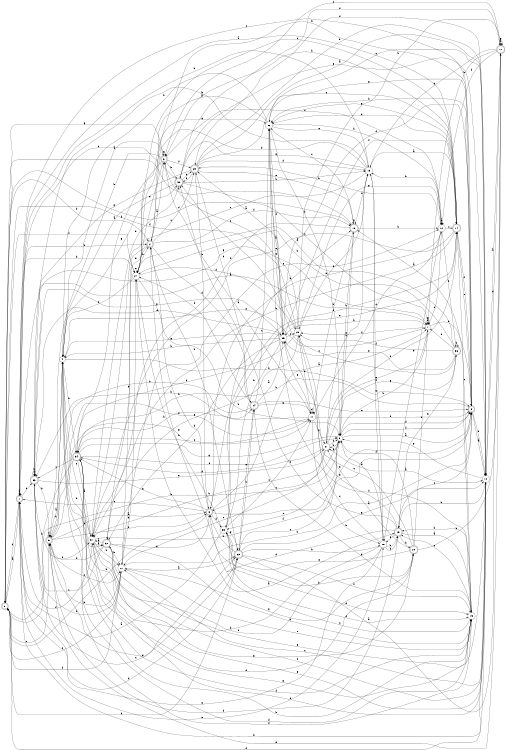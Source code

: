digraph n30_9 {
__start0 [label="" shape="none"];

rankdir=LR;
size="8,5";

s0 [style="rounded,filled", color="black", fillcolor="white" shape="doublecircle", label="0"];
s1 [style="rounded,filled", color="black", fillcolor="white" shape="doublecircle", label="1"];
s2 [style="rounded,filled", color="black", fillcolor="white" shape="doublecircle", label="2"];
s3 [style="rounded,filled", color="black", fillcolor="white" shape="doublecircle", label="3"];
s4 [style="filled", color="black", fillcolor="white" shape="circle", label="4"];
s5 [style="rounded,filled", color="black", fillcolor="white" shape="doublecircle", label="5"];
s6 [style="rounded,filled", color="black", fillcolor="white" shape="doublecircle", label="6"];
s7 [style="filled", color="black", fillcolor="white" shape="circle", label="7"];
s8 [style="filled", color="black", fillcolor="white" shape="circle", label="8"];
s9 [style="rounded,filled", color="black", fillcolor="white" shape="doublecircle", label="9"];
s10 [style="filled", color="black", fillcolor="white" shape="circle", label="10"];
s11 [style="rounded,filled", color="black", fillcolor="white" shape="doublecircle", label="11"];
s12 [style="filled", color="black", fillcolor="white" shape="circle", label="12"];
s13 [style="filled", color="black", fillcolor="white" shape="circle", label="13"];
s14 [style="rounded,filled", color="black", fillcolor="white" shape="doublecircle", label="14"];
s15 [style="filled", color="black", fillcolor="white" shape="circle", label="15"];
s16 [style="rounded,filled", color="black", fillcolor="white" shape="doublecircle", label="16"];
s17 [style="filled", color="black", fillcolor="white" shape="circle", label="17"];
s18 [style="filled", color="black", fillcolor="white" shape="circle", label="18"];
s19 [style="rounded,filled", color="black", fillcolor="white" shape="doublecircle", label="19"];
s20 [style="rounded,filled", color="black", fillcolor="white" shape="doublecircle", label="20"];
s21 [style="filled", color="black", fillcolor="white" shape="circle", label="21"];
s22 [style="filled", color="black", fillcolor="white" shape="circle", label="22"];
s23 [style="rounded,filled", color="black", fillcolor="white" shape="doublecircle", label="23"];
s24 [style="rounded,filled", color="black", fillcolor="white" shape="doublecircle", label="24"];
s25 [style="filled", color="black", fillcolor="white" shape="circle", label="25"];
s26 [style="filled", color="black", fillcolor="white" shape="circle", label="26"];
s27 [style="filled", color="black", fillcolor="white" shape="circle", label="27"];
s28 [style="filled", color="black", fillcolor="white" shape="circle", label="28"];
s29 [style="rounded,filled", color="black", fillcolor="white" shape="doublecircle", label="29"];
s30 [style="rounded,filled", color="black", fillcolor="white" shape="doublecircle", label="30"];
s31 [style="filled", color="black", fillcolor="white" shape="circle", label="31"];
s32 [style="rounded,filled", color="black", fillcolor="white" shape="doublecircle", label="32"];
s33 [style="rounded,filled", color="black", fillcolor="white" shape="doublecircle", label="33"];
s34 [style="rounded,filled", color="black", fillcolor="white" shape="doublecircle", label="34"];
s35 [style="filled", color="black", fillcolor="white" shape="circle", label="35"];
s36 [style="rounded,filled", color="black", fillcolor="white" shape="doublecircle", label="36"];
s0 -> s1 [label="a"];
s0 -> s8 [label="b"];
s0 -> s22 [label="c"];
s0 -> s16 [label="d"];
s0 -> s5 [label="e"];
s0 -> s27 [label="f"];
s0 -> s3 [label="g"];
s0 -> s2 [label="h"];
s1 -> s1 [label="a"];
s1 -> s2 [label="b"];
s1 -> s33 [label="c"];
s1 -> s23 [label="d"];
s1 -> s18 [label="e"];
s1 -> s0 [label="f"];
s1 -> s7 [label="g"];
s1 -> s27 [label="h"];
s2 -> s3 [label="a"];
s2 -> s23 [label="b"];
s2 -> s29 [label="c"];
s2 -> s24 [label="d"];
s2 -> s22 [label="e"];
s2 -> s16 [label="f"];
s2 -> s32 [label="g"];
s2 -> s9 [label="h"];
s3 -> s4 [label="a"];
s3 -> s4 [label="b"];
s3 -> s12 [label="c"];
s3 -> s34 [label="d"];
s3 -> s27 [label="e"];
s3 -> s29 [label="f"];
s3 -> s3 [label="g"];
s3 -> s30 [label="h"];
s4 -> s5 [label="a"];
s4 -> s9 [label="b"];
s4 -> s32 [label="c"];
s4 -> s15 [label="d"];
s4 -> s7 [label="e"];
s4 -> s15 [label="f"];
s4 -> s30 [label="g"];
s4 -> s34 [label="h"];
s5 -> s6 [label="a"];
s5 -> s4 [label="b"];
s5 -> s22 [label="c"];
s5 -> s5 [label="d"];
s5 -> s23 [label="e"];
s5 -> s17 [label="f"];
s5 -> s17 [label="g"];
s5 -> s6 [label="h"];
s6 -> s7 [label="a"];
s6 -> s0 [label="b"];
s6 -> s1 [label="c"];
s6 -> s35 [label="d"];
s6 -> s9 [label="e"];
s6 -> s14 [label="f"];
s6 -> s34 [label="g"];
s6 -> s2 [label="h"];
s7 -> s7 [label="a"];
s7 -> s8 [label="b"];
s7 -> s12 [label="c"];
s7 -> s9 [label="d"];
s7 -> s21 [label="e"];
s7 -> s28 [label="f"];
s7 -> s7 [label="g"];
s7 -> s25 [label="h"];
s8 -> s9 [label="a"];
s8 -> s21 [label="b"];
s8 -> s6 [label="c"];
s8 -> s9 [label="d"];
s8 -> s35 [label="e"];
s8 -> s9 [label="f"];
s8 -> s21 [label="g"];
s8 -> s16 [label="h"];
s9 -> s10 [label="a"];
s9 -> s34 [label="b"];
s9 -> s1 [label="c"];
s9 -> s10 [label="d"];
s9 -> s14 [label="e"];
s9 -> s25 [label="f"];
s9 -> s26 [label="g"];
s9 -> s26 [label="h"];
s10 -> s11 [label="a"];
s10 -> s1 [label="b"];
s10 -> s22 [label="c"];
s10 -> s0 [label="d"];
s10 -> s32 [label="e"];
s10 -> s29 [label="f"];
s10 -> s8 [label="g"];
s10 -> s19 [label="h"];
s11 -> s11 [label="a"];
s11 -> s7 [label="b"];
s11 -> s3 [label="c"];
s11 -> s10 [label="d"];
s11 -> s5 [label="e"];
s11 -> s12 [label="f"];
s11 -> s11 [label="g"];
s11 -> s13 [label="h"];
s12 -> s12 [label="a"];
s12 -> s13 [label="b"];
s12 -> s14 [label="c"];
s12 -> s17 [label="d"];
s12 -> s6 [label="e"];
s12 -> s36 [label="f"];
s12 -> s18 [label="g"];
s12 -> s29 [label="h"];
s13 -> s14 [label="a"];
s13 -> s1 [label="b"];
s13 -> s31 [label="c"];
s13 -> s2 [label="d"];
s13 -> s28 [label="e"];
s13 -> s18 [label="f"];
s13 -> s30 [label="g"];
s13 -> s33 [label="h"];
s14 -> s1 [label="a"];
s14 -> s3 [label="b"];
s14 -> s15 [label="c"];
s14 -> s26 [label="d"];
s14 -> s31 [label="e"];
s14 -> s9 [label="f"];
s14 -> s26 [label="g"];
s14 -> s31 [label="h"];
s15 -> s16 [label="a"];
s15 -> s34 [label="b"];
s15 -> s6 [label="c"];
s15 -> s24 [label="d"];
s15 -> s19 [label="e"];
s15 -> s26 [label="f"];
s15 -> s31 [label="g"];
s15 -> s19 [label="h"];
s16 -> s0 [label="a"];
s16 -> s17 [label="b"];
s16 -> s26 [label="c"];
s16 -> s32 [label="d"];
s16 -> s8 [label="e"];
s16 -> s13 [label="f"];
s16 -> s16 [label="g"];
s16 -> s12 [label="h"];
s17 -> s3 [label="a"];
s17 -> s18 [label="b"];
s17 -> s34 [label="c"];
s17 -> s17 [label="d"];
s17 -> s25 [label="e"];
s17 -> s9 [label="f"];
s17 -> s21 [label="g"];
s17 -> s33 [label="h"];
s18 -> s8 [label="a"];
s18 -> s19 [label="b"];
s18 -> s28 [label="c"];
s18 -> s19 [label="d"];
s18 -> s1 [label="e"];
s18 -> s31 [label="f"];
s18 -> s13 [label="g"];
s18 -> s34 [label="h"];
s19 -> s15 [label="a"];
s19 -> s20 [label="b"];
s19 -> s9 [label="c"];
s19 -> s2 [label="d"];
s19 -> s25 [label="e"];
s19 -> s5 [label="f"];
s19 -> s18 [label="g"];
s19 -> s30 [label="h"];
s20 -> s21 [label="a"];
s20 -> s35 [label="b"];
s20 -> s28 [label="c"];
s20 -> s7 [label="d"];
s20 -> s35 [label="e"];
s20 -> s8 [label="f"];
s20 -> s22 [label="g"];
s20 -> s11 [label="h"];
s21 -> s10 [label="a"];
s21 -> s13 [label="b"];
s21 -> s22 [label="c"];
s21 -> s34 [label="d"];
s21 -> s14 [label="e"];
s21 -> s8 [label="f"];
s21 -> s36 [label="g"];
s21 -> s31 [label="h"];
s22 -> s23 [label="a"];
s22 -> s9 [label="b"];
s22 -> s12 [label="c"];
s22 -> s33 [label="d"];
s22 -> s15 [label="e"];
s22 -> s0 [label="f"];
s22 -> s27 [label="g"];
s22 -> s5 [label="h"];
s23 -> s11 [label="a"];
s23 -> s6 [label="b"];
s23 -> s8 [label="c"];
s23 -> s0 [label="d"];
s23 -> s24 [label="e"];
s23 -> s15 [label="f"];
s23 -> s10 [label="g"];
s23 -> s18 [label="h"];
s24 -> s25 [label="a"];
s24 -> s5 [label="b"];
s24 -> s26 [label="c"];
s24 -> s29 [label="d"];
s24 -> s9 [label="e"];
s24 -> s27 [label="f"];
s24 -> s17 [label="g"];
s24 -> s23 [label="h"];
s25 -> s26 [label="a"];
s25 -> s35 [label="b"];
s25 -> s28 [label="c"];
s25 -> s32 [label="d"];
s25 -> s33 [label="e"];
s25 -> s14 [label="f"];
s25 -> s4 [label="g"];
s25 -> s4 [label="h"];
s26 -> s27 [label="a"];
s26 -> s4 [label="b"];
s26 -> s10 [label="c"];
s26 -> s8 [label="d"];
s26 -> s13 [label="e"];
s26 -> s25 [label="f"];
s26 -> s25 [label="g"];
s26 -> s12 [label="h"];
s27 -> s19 [label="a"];
s27 -> s8 [label="b"];
s27 -> s14 [label="c"];
s27 -> s28 [label="d"];
s27 -> s27 [label="e"];
s27 -> s4 [label="f"];
s27 -> s26 [label="g"];
s27 -> s2 [label="h"];
s28 -> s29 [label="a"];
s28 -> s34 [label="b"];
s28 -> s3 [label="c"];
s28 -> s17 [label="d"];
s28 -> s31 [label="e"];
s28 -> s0 [label="f"];
s28 -> s12 [label="g"];
s28 -> s11 [label="h"];
s29 -> s10 [label="a"];
s29 -> s6 [label="b"];
s29 -> s14 [label="c"];
s29 -> s13 [label="d"];
s29 -> s16 [label="e"];
s29 -> s30 [label="f"];
s29 -> s33 [label="g"];
s29 -> s10 [label="h"];
s30 -> s5 [label="a"];
s30 -> s1 [label="b"];
s30 -> s7 [label="c"];
s30 -> s31 [label="d"];
s30 -> s10 [label="e"];
s30 -> s11 [label="f"];
s30 -> s29 [label="g"];
s30 -> s13 [label="h"];
s31 -> s32 [label="a"];
s31 -> s22 [label="b"];
s31 -> s4 [label="c"];
s31 -> s1 [label="d"];
s31 -> s10 [label="e"];
s31 -> s9 [label="f"];
s31 -> s20 [label="g"];
s31 -> s4 [label="h"];
s32 -> s31 [label="a"];
s32 -> s15 [label="b"];
s32 -> s33 [label="c"];
s32 -> s5 [label="d"];
s32 -> s10 [label="e"];
s32 -> s10 [label="f"];
s32 -> s6 [label="g"];
s32 -> s22 [label="h"];
s33 -> s7 [label="a"];
s33 -> s5 [label="b"];
s33 -> s23 [label="c"];
s33 -> s33 [label="d"];
s33 -> s21 [label="e"];
s33 -> s31 [label="f"];
s33 -> s25 [label="g"];
s33 -> s33 [label="h"];
s34 -> s31 [label="a"];
s34 -> s0 [label="b"];
s34 -> s33 [label="c"];
s34 -> s20 [label="d"];
s34 -> s8 [label="e"];
s34 -> s15 [label="f"];
s34 -> s8 [label="g"];
s34 -> s24 [label="h"];
s35 -> s1 [label="a"];
s35 -> s27 [label="b"];
s35 -> s17 [label="c"];
s35 -> s15 [label="d"];
s35 -> s14 [label="e"];
s35 -> s15 [label="f"];
s35 -> s23 [label="g"];
s35 -> s16 [label="h"];
s36 -> s27 [label="a"];
s36 -> s27 [label="b"];
s36 -> s30 [label="c"];
s36 -> s7 [label="d"];
s36 -> s25 [label="e"];
s36 -> s28 [label="f"];
s36 -> s19 [label="g"];
s36 -> s36 [label="h"];

}